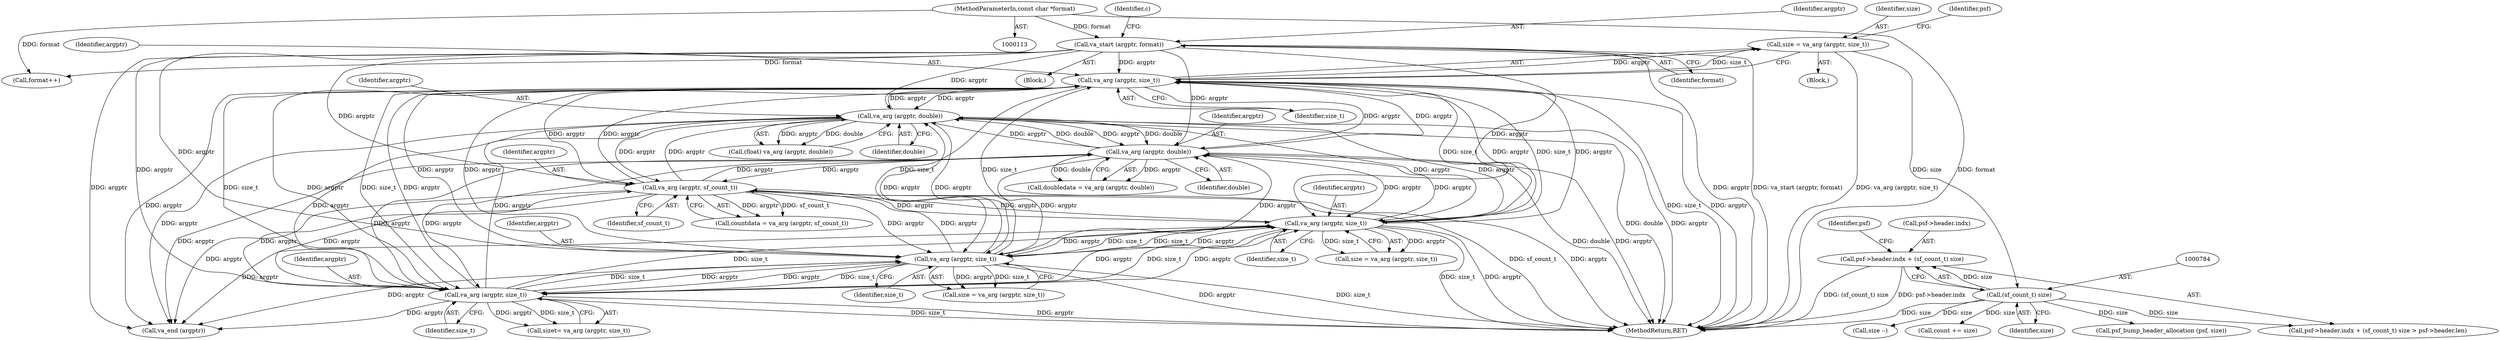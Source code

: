 digraph "0_libsndfile_708e996c87c5fae77b104ccfeb8f6db784c32074_17@pointer" {
"1000777" [label="(Call,psf->header.indx + (sf_count_t) size)"];
"1000783" [label="(Call,(sf_count_t) size)"];
"1000769" [label="(Call,size = va_arg (argptr, size_t))"];
"1000771" [label="(Call,va_arg (argptr, size_t))"];
"1000363" [label="(Call,va_arg (argptr, double))"];
"1000413" [label="(Call,va_arg (argptr, double))"];
"1000273" [label="(Call,va_arg (argptr, sf_count_t))"];
"1000893" [label="(Call,va_arg (argptr, size_t))"];
"1000854" [label="(Call,va_arg (argptr, size_t))"];
"1000717" [label="(Call,va_arg (argptr, size_t))"];
"1000135" [label="(Call,va_start (argptr, format))"];
"1000115" [label="(MethodParameterIn,const char *format)"];
"1000776" [label="(Call,psf->header.indx + (sf_count_t) size > psf->header.len)"];
"1000931" [label="(Call,va_end (argptr))"];
"1000796" [label="(Call,count += size)"];
"1000365" [label="(Identifier,double)"];
"1000414" [label="(Identifier,argptr)"];
"1000413" [label="(Call,va_arg (argptr, double))"];
"1000894" [label="(Identifier,argptr)"];
"1000142" [label="(Call,format++)"];
"1000411" [label="(Call,doubledata = va_arg (argptr, double))"];
"1000135" [label="(Call,va_start (argptr, format))"];
"1000274" [label="(Identifier,argptr)"];
"1000855" [label="(Identifier,argptr)"];
"1000771" [label="(Call,va_arg (argptr, size_t))"];
"1000717" [label="(Call,va_arg (argptr, size_t))"];
"1000785" [label="(Identifier,size)"];
"1000769" [label="(Call,size = va_arg (argptr, size_t))"];
"1000273" [label="(Call,va_arg (argptr, sf_count_t))"];
"1000935" [label="(MethodReturn,RET)"];
"1000788" [label="(Identifier,psf)"];
"1000791" [label="(Call,psf_bump_header_allocation (psf, size))"];
"1000415" [label="(Identifier,double)"];
"1000718" [label="(Identifier,argptr)"];
"1000271" [label="(Call,countdata = va_arg (argptr, sf_count_t))"];
"1000780" [label="(Identifier,psf)"];
"1000895" [label="(Identifier,size_t)"];
"1000140" [label="(Identifier,c)"];
"1000777" [label="(Call,psf->header.indx + (sf_count_t) size)"];
"1000137" [label="(Identifier,format)"];
"1000770" [label="(Identifier,size)"];
"1000364" [label="(Identifier,argptr)"];
"1000167" [label="(Block,)"];
"1000891" [label="(Call,size = va_arg (argptr, size_t))"];
"1000856" [label="(Identifier,size_t)"];
"1000772" [label="(Identifier,argptr)"];
"1000361" [label="(Call,(float) va_arg (argptr, double))"];
"1000783" [label="(Call,(sf_count_t) size)"];
"1000275" [label="(Identifier,sf_count_t)"];
"1000715" [label="(Call,size\t= va_arg (argptr, size_t))"];
"1000893" [label="(Call,va_arg (argptr, size_t))"];
"1000852" [label="(Call,size = va_arg (argptr, size_t))"];
"1000773" [label="(Identifier,size_t)"];
"1000821" [label="(Call,size --)"];
"1000778" [label="(Call,psf->header.indx)"];
"1000363" [label="(Call,va_arg (argptr, double))"];
"1000854" [label="(Call,va_arg (argptr, size_t))"];
"1000116" [label="(Block,)"];
"1000115" [label="(MethodParameterIn,const char *format)"];
"1000719" [label="(Identifier,size_t)"];
"1000136" [label="(Identifier,argptr)"];
"1000777" -> "1000776"  [label="AST: "];
"1000777" -> "1000783"  [label="CFG: "];
"1000778" -> "1000777"  [label="AST: "];
"1000783" -> "1000777"  [label="AST: "];
"1000788" -> "1000777"  [label="CFG: "];
"1000777" -> "1000935"  [label="DDG: (sf_count_t) size"];
"1000777" -> "1000935"  [label="DDG: psf->header.indx"];
"1000783" -> "1000777"  [label="DDG: size"];
"1000783" -> "1000785"  [label="CFG: "];
"1000784" -> "1000783"  [label="AST: "];
"1000785" -> "1000783"  [label="AST: "];
"1000783" -> "1000935"  [label="DDG: size"];
"1000783" -> "1000776"  [label="DDG: size"];
"1000769" -> "1000783"  [label="DDG: size"];
"1000783" -> "1000791"  [label="DDG: size"];
"1000783" -> "1000796"  [label="DDG: size"];
"1000783" -> "1000821"  [label="DDG: size"];
"1000769" -> "1000167"  [label="AST: "];
"1000769" -> "1000771"  [label="CFG: "];
"1000770" -> "1000769"  [label="AST: "];
"1000771" -> "1000769"  [label="AST: "];
"1000780" -> "1000769"  [label="CFG: "];
"1000769" -> "1000935"  [label="DDG: va_arg (argptr, size_t)"];
"1000771" -> "1000769"  [label="DDG: argptr"];
"1000771" -> "1000769"  [label="DDG: size_t"];
"1000771" -> "1000773"  [label="CFG: "];
"1000772" -> "1000771"  [label="AST: "];
"1000773" -> "1000771"  [label="AST: "];
"1000771" -> "1000935"  [label="DDG: size_t"];
"1000771" -> "1000935"  [label="DDG: argptr"];
"1000771" -> "1000273"  [label="DDG: argptr"];
"1000771" -> "1000363"  [label="DDG: argptr"];
"1000771" -> "1000413"  [label="DDG: argptr"];
"1000771" -> "1000717"  [label="DDG: argptr"];
"1000771" -> "1000717"  [label="DDG: size_t"];
"1000363" -> "1000771"  [label="DDG: argptr"];
"1000413" -> "1000771"  [label="DDG: argptr"];
"1000273" -> "1000771"  [label="DDG: argptr"];
"1000893" -> "1000771"  [label="DDG: argptr"];
"1000893" -> "1000771"  [label="DDG: size_t"];
"1000854" -> "1000771"  [label="DDG: argptr"];
"1000854" -> "1000771"  [label="DDG: size_t"];
"1000717" -> "1000771"  [label="DDG: argptr"];
"1000717" -> "1000771"  [label="DDG: size_t"];
"1000135" -> "1000771"  [label="DDG: argptr"];
"1000771" -> "1000854"  [label="DDG: argptr"];
"1000771" -> "1000854"  [label="DDG: size_t"];
"1000771" -> "1000893"  [label="DDG: argptr"];
"1000771" -> "1000893"  [label="DDG: size_t"];
"1000771" -> "1000931"  [label="DDG: argptr"];
"1000363" -> "1000361"  [label="AST: "];
"1000363" -> "1000365"  [label="CFG: "];
"1000364" -> "1000363"  [label="AST: "];
"1000365" -> "1000363"  [label="AST: "];
"1000361" -> "1000363"  [label="CFG: "];
"1000363" -> "1000935"  [label="DDG: double"];
"1000363" -> "1000935"  [label="DDG: argptr"];
"1000363" -> "1000273"  [label="DDG: argptr"];
"1000363" -> "1000361"  [label="DDG: argptr"];
"1000363" -> "1000361"  [label="DDG: double"];
"1000413" -> "1000363"  [label="DDG: argptr"];
"1000413" -> "1000363"  [label="DDG: double"];
"1000273" -> "1000363"  [label="DDG: argptr"];
"1000893" -> "1000363"  [label="DDG: argptr"];
"1000854" -> "1000363"  [label="DDG: argptr"];
"1000717" -> "1000363"  [label="DDG: argptr"];
"1000135" -> "1000363"  [label="DDG: argptr"];
"1000363" -> "1000413"  [label="DDG: argptr"];
"1000363" -> "1000413"  [label="DDG: double"];
"1000363" -> "1000717"  [label="DDG: argptr"];
"1000363" -> "1000854"  [label="DDG: argptr"];
"1000363" -> "1000893"  [label="DDG: argptr"];
"1000363" -> "1000931"  [label="DDG: argptr"];
"1000413" -> "1000411"  [label="AST: "];
"1000413" -> "1000415"  [label="CFG: "];
"1000414" -> "1000413"  [label="AST: "];
"1000415" -> "1000413"  [label="AST: "];
"1000411" -> "1000413"  [label="CFG: "];
"1000413" -> "1000935"  [label="DDG: argptr"];
"1000413" -> "1000935"  [label="DDG: double"];
"1000413" -> "1000273"  [label="DDG: argptr"];
"1000413" -> "1000411"  [label="DDG: argptr"];
"1000413" -> "1000411"  [label="DDG: double"];
"1000273" -> "1000413"  [label="DDG: argptr"];
"1000893" -> "1000413"  [label="DDG: argptr"];
"1000854" -> "1000413"  [label="DDG: argptr"];
"1000717" -> "1000413"  [label="DDG: argptr"];
"1000135" -> "1000413"  [label="DDG: argptr"];
"1000413" -> "1000717"  [label="DDG: argptr"];
"1000413" -> "1000854"  [label="DDG: argptr"];
"1000413" -> "1000893"  [label="DDG: argptr"];
"1000413" -> "1000931"  [label="DDG: argptr"];
"1000273" -> "1000271"  [label="AST: "];
"1000273" -> "1000275"  [label="CFG: "];
"1000274" -> "1000273"  [label="AST: "];
"1000275" -> "1000273"  [label="AST: "];
"1000271" -> "1000273"  [label="CFG: "];
"1000273" -> "1000935"  [label="DDG: sf_count_t"];
"1000273" -> "1000935"  [label="DDG: argptr"];
"1000273" -> "1000271"  [label="DDG: argptr"];
"1000273" -> "1000271"  [label="DDG: sf_count_t"];
"1000893" -> "1000273"  [label="DDG: argptr"];
"1000854" -> "1000273"  [label="DDG: argptr"];
"1000717" -> "1000273"  [label="DDG: argptr"];
"1000135" -> "1000273"  [label="DDG: argptr"];
"1000273" -> "1000717"  [label="DDG: argptr"];
"1000273" -> "1000854"  [label="DDG: argptr"];
"1000273" -> "1000893"  [label="DDG: argptr"];
"1000273" -> "1000931"  [label="DDG: argptr"];
"1000893" -> "1000891"  [label="AST: "];
"1000893" -> "1000895"  [label="CFG: "];
"1000894" -> "1000893"  [label="AST: "];
"1000895" -> "1000893"  [label="AST: "];
"1000891" -> "1000893"  [label="CFG: "];
"1000893" -> "1000935"  [label="DDG: size_t"];
"1000893" -> "1000935"  [label="DDG: argptr"];
"1000893" -> "1000717"  [label="DDG: argptr"];
"1000893" -> "1000717"  [label="DDG: size_t"];
"1000893" -> "1000854"  [label="DDG: argptr"];
"1000893" -> "1000854"  [label="DDG: size_t"];
"1000893" -> "1000891"  [label="DDG: argptr"];
"1000893" -> "1000891"  [label="DDG: size_t"];
"1000854" -> "1000893"  [label="DDG: argptr"];
"1000854" -> "1000893"  [label="DDG: size_t"];
"1000717" -> "1000893"  [label="DDG: argptr"];
"1000717" -> "1000893"  [label="DDG: size_t"];
"1000135" -> "1000893"  [label="DDG: argptr"];
"1000893" -> "1000931"  [label="DDG: argptr"];
"1000854" -> "1000852"  [label="AST: "];
"1000854" -> "1000856"  [label="CFG: "];
"1000855" -> "1000854"  [label="AST: "];
"1000856" -> "1000854"  [label="AST: "];
"1000852" -> "1000854"  [label="CFG: "];
"1000854" -> "1000935"  [label="DDG: argptr"];
"1000854" -> "1000935"  [label="DDG: size_t"];
"1000854" -> "1000717"  [label="DDG: argptr"];
"1000854" -> "1000717"  [label="DDG: size_t"];
"1000854" -> "1000852"  [label="DDG: argptr"];
"1000854" -> "1000852"  [label="DDG: size_t"];
"1000717" -> "1000854"  [label="DDG: argptr"];
"1000717" -> "1000854"  [label="DDG: size_t"];
"1000135" -> "1000854"  [label="DDG: argptr"];
"1000854" -> "1000931"  [label="DDG: argptr"];
"1000717" -> "1000715"  [label="AST: "];
"1000717" -> "1000719"  [label="CFG: "];
"1000718" -> "1000717"  [label="AST: "];
"1000719" -> "1000717"  [label="AST: "];
"1000715" -> "1000717"  [label="CFG: "];
"1000717" -> "1000935"  [label="DDG: size_t"];
"1000717" -> "1000935"  [label="DDG: argptr"];
"1000717" -> "1000715"  [label="DDG: argptr"];
"1000717" -> "1000715"  [label="DDG: size_t"];
"1000135" -> "1000717"  [label="DDG: argptr"];
"1000717" -> "1000931"  [label="DDG: argptr"];
"1000135" -> "1000116"  [label="AST: "];
"1000135" -> "1000137"  [label="CFG: "];
"1000136" -> "1000135"  [label="AST: "];
"1000137" -> "1000135"  [label="AST: "];
"1000140" -> "1000135"  [label="CFG: "];
"1000135" -> "1000935"  [label="DDG: va_start (argptr, format)"];
"1000135" -> "1000935"  [label="DDG: argptr"];
"1000115" -> "1000135"  [label="DDG: format"];
"1000135" -> "1000142"  [label="DDG: format"];
"1000135" -> "1000931"  [label="DDG: argptr"];
"1000115" -> "1000113"  [label="AST: "];
"1000115" -> "1000935"  [label="DDG: format"];
"1000115" -> "1000142"  [label="DDG: format"];
}
